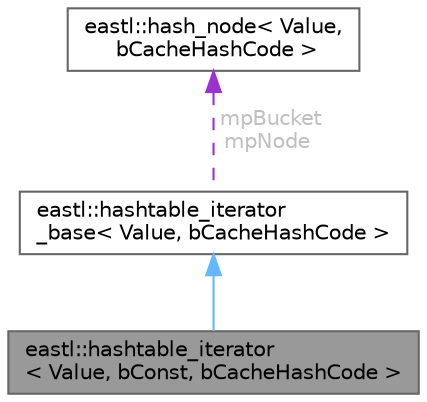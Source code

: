 digraph "eastl::hashtable_iterator&lt; Value, bConst, bCacheHashCode &gt;"
{
 // LATEX_PDF_SIZE
  bgcolor="transparent";
  edge [fontname=Helvetica,fontsize=10,labelfontname=Helvetica,labelfontsize=10];
  node [fontname=Helvetica,fontsize=10,shape=box,height=0.2,width=0.4];
  Node1 [id="Node000001",label="eastl::hashtable_iterator\l\< Value, bConst, bCacheHashCode \>",height=0.2,width=0.4,color="gray40", fillcolor="grey60", style="filled", fontcolor="black",tooltip=" "];
  Node2 -> Node1 [id="edge3_Node000001_Node000002",dir="back",color="steelblue1",style="solid",tooltip=" "];
  Node2 [id="Node000002",label="eastl::hashtable_iterator\l_base\< Value, bCacheHashCode \>",height=0.2,width=0.4,color="gray40", fillcolor="white", style="filled",URL="$structeastl_1_1hashtable__iterator__base.html",tooltip=" "];
  Node3 -> Node2 [id="edge4_Node000002_Node000003",dir="back",color="darkorchid3",style="dashed",tooltip=" ",label=" mpBucket\nmpNode",fontcolor="grey" ];
  Node3 [id="Node000003",label="eastl::hash_node\< Value,\l bCacheHashCode \>",height=0.2,width=0.4,color="gray40", fillcolor="white", style="filled",URL="$structeastl_1_1hash__node.html",tooltip=" "];
}
